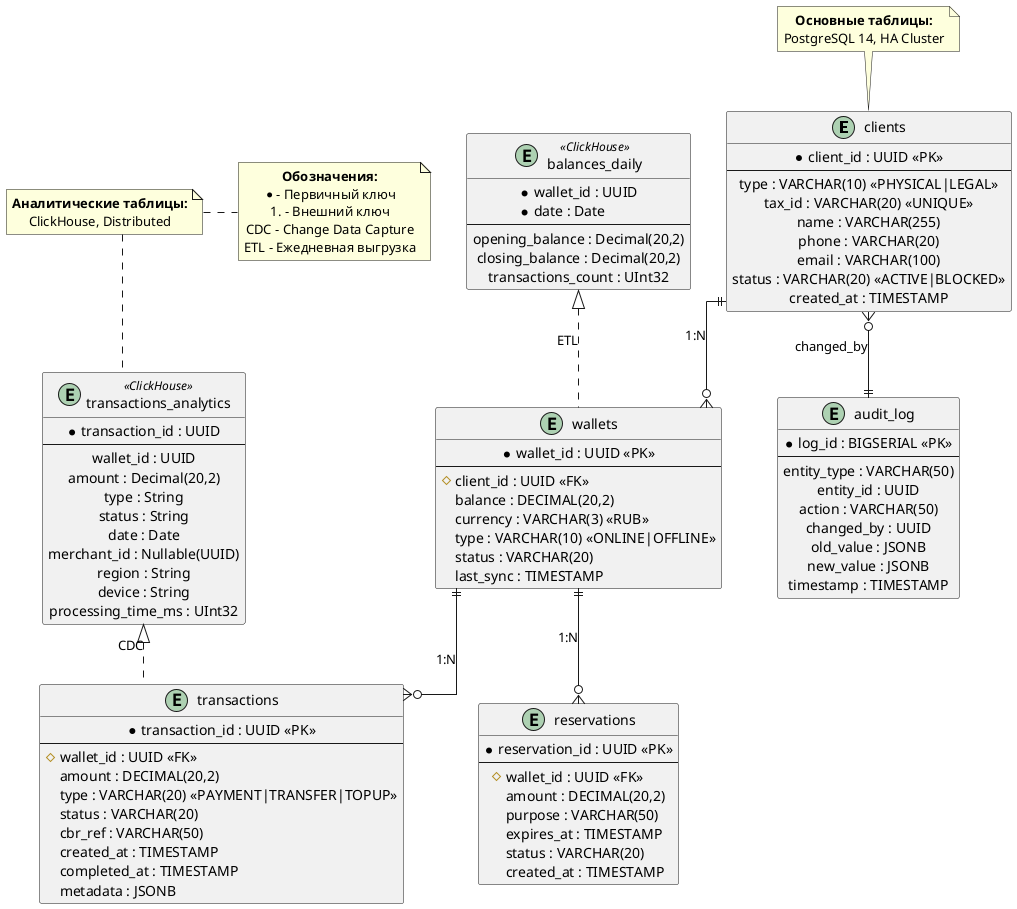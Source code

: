 @startuml
' Диаграмма физической модели данных в нотации PlantUML Structure

skinparam defaultTextAlignment center
skinparam linetype ortho
hide empty members

' === Основные сущности ===

entity "clients" {
  * client_id : UUID <<PK>>
  --
  type : VARCHAR(10) <<PHYSICAL|LEGAL>>
  tax_id : VARCHAR(20) <<UNIQUE>>
  name : VARCHAR(255)
  phone : VARCHAR(20)
  email : VARCHAR(100)
  status : VARCHAR(20) <<ACTIVE|BLOCKED>>
  created_at : TIMESTAMP
}

entity "wallets" {
  * wallet_id : UUID <<PK>>
  --
  # client_id : UUID <<FK>>
  balance : DECIMAL(20,2)
  currency : VARCHAR(3) <<RUB>>
  type : VARCHAR(10) <<ONLINE|OFFLINE>>
  status : VARCHAR(20)
  last_sync : TIMESTAMP
}

entity "transactions" {
  * transaction_id : UUID <<PK>>
  --
  # wallet_id : UUID <<FK>>
  amount : DECIMAL(20,2)
  type : VARCHAR(20) <<PAYMENT|TRANSFER|TOPUP>>
  status : VARCHAR(20)
  cbr_ref : VARCHAR(50)
  created_at : TIMESTAMP
  completed_at : TIMESTAMP
  metadata : JSONB
}

entity "reservations" {
  * reservation_id : UUID <<PK>>
  --
  # wallet_id : UUID <<FK>>
  amount : DECIMAL(20,2)
  purpose : VARCHAR(50)
  expires_at : TIMESTAMP
  status : VARCHAR(20)
  created_at : TIMESTAMP
}

entity "audit_log" {
  * log_id : BIGSERIAL <<PK>>
  --
  entity_type : VARCHAR(50)
  entity_id : UUID
  action : VARCHAR(50)
  changed_by : UUID
  old_value : JSONB
  new_value : JSONB
  timestamp : TIMESTAMP
}

' === Аналитические таблицы ===

entity "transactions_analytics" <<ClickHouse>> {
  * transaction_id : UUID
  --
  wallet_id : UUID
  amount : Decimal(20,2)
  type : String
  status : String
  date : Date
  merchant_id : Nullable(UUID)
  region : String
  device : String
  processing_time_ms : UInt32
}

entity "balances_daily" <<ClickHouse>> {
  * wallet_id : UUID
  * date : Date
  --
  opening_balance : Decimal(20,2)
  closing_balance : Decimal(20,2)
  transactions_count : UInt32
}

' === Связи между таблицами ===

clients ||--o{ wallets : "1:N"
wallets ||--o{ transactions : "1:N"
wallets ||--o{ reservations : "1:N"
clients }o--|| audit_log : "changed_by"

transactions .up.|> transactions_analytics : "CDC"
wallets .up.|> balances_daily : "ETL"

' === Легенда ===

note top of clients
<b>Основные таблицы:</b>
PostgreSQL 14, HA Cluster
end note

note top of transactions_analytics
<b>Аналитические таблицы:</b>
ClickHouse, Distributed
end note

note right
<b>Обозначения:</b>
* - Первичный ключ
# - Внешний ключ
CDC - Change Data Capture
ETL - Ежедневная выгрузка
end note

@enduml